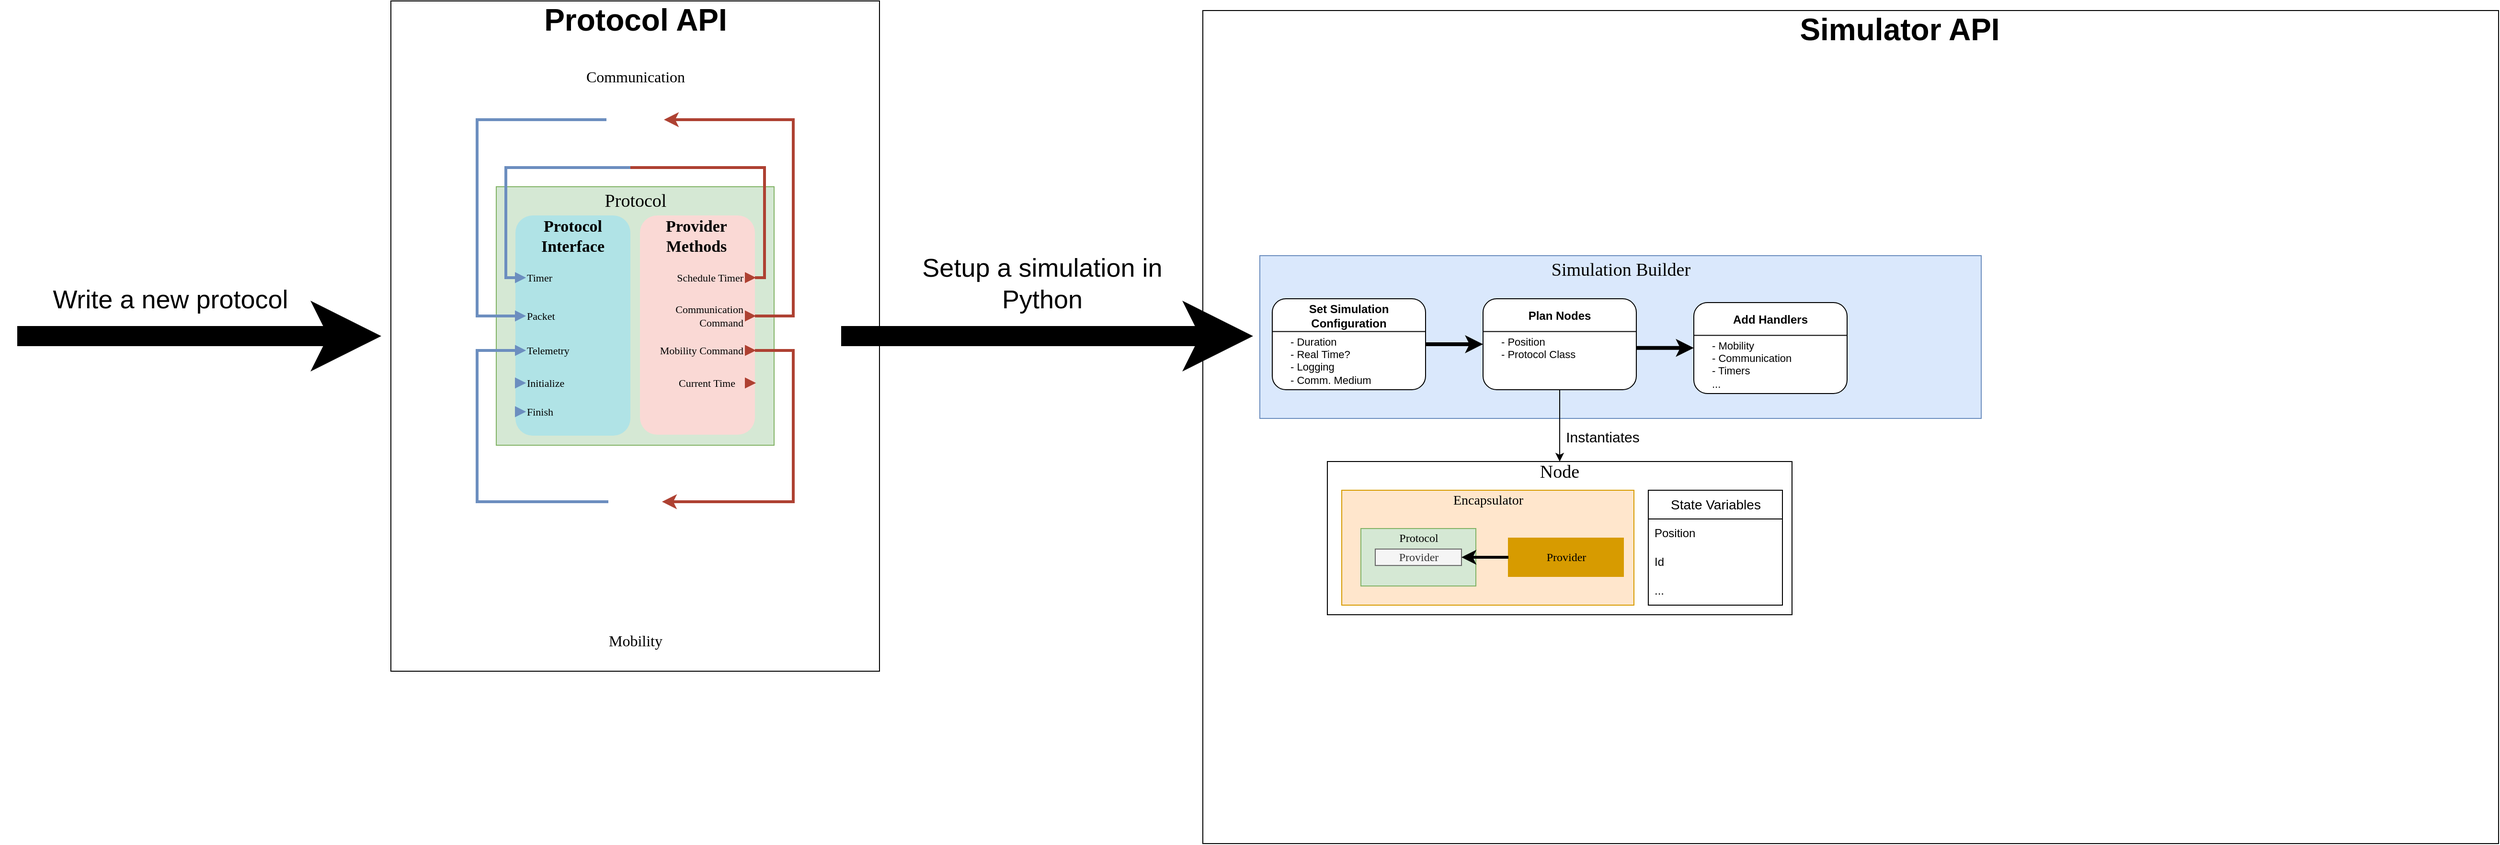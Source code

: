 <mxfile version="22.0.2" type="github">
  <diagram name="Página-1" id="JFDIJl9FU-yym7yxDOXc">
    <mxGraphModel dx="3703" dy="2240" grid="1" gridSize="10" guides="1" tooltips="1" connect="1" arrows="1" fold="1" page="1" pageScale="1" pageWidth="827" pageHeight="1169" math="0" shadow="0">
      <root>
        <mxCell id="0" />
        <mxCell id="1" parent="0" />
        <mxCell id="u4TQjI2K60CeYTTPA7BV-3" value="" style="rounded=0;whiteSpace=wrap;html=1;movable=0;resizable=0;rotatable=0;deletable=0;editable=0;locked=1;connectable=0;" parent="1" vertex="1">
          <mxGeometry x="137.5" y="-60" width="1352.5" height="870" as="geometry" />
        </mxCell>
        <mxCell id="u4TQjI2K60CeYTTPA7BV-1" value="" style="rounded=0;whiteSpace=wrap;html=1;movable=0;resizable=0;rotatable=0;deletable=0;editable=0;locked=1;connectable=0;" parent="1" vertex="1">
          <mxGeometry x="-710" y="-70" width="510" height="700" as="geometry" />
        </mxCell>
        <mxCell id="QErxzdIJ6907Oo8gtUWh-29" value="" style="rounded=0;whiteSpace=wrap;html=1;fillColor=#d5e8d4;strokeColor=#82b366;fontFamily=Verdana;" parent="1" vertex="1">
          <mxGeometry x="-600" y="124" width="290" height="270" as="geometry" />
        </mxCell>
        <mxCell id="QErxzdIJ6907Oo8gtUWh-71" value="" style="rounded=1;whiteSpace=wrap;html=1;strokeColor=none;fillColor=#fad9d5;fontFamily=Verdana;" parent="1" vertex="1">
          <mxGeometry x="-450" y="154" width="120" height="229" as="geometry" />
        </mxCell>
        <mxCell id="QErxzdIJ6907Oo8gtUWh-72" value="&lt;font size=&quot;1&quot;&gt;&lt;b style=&quot;font-size: 17px;&quot;&gt;Provider Methods&lt;/b&gt;&lt;/font&gt;" style="text;html=1;strokeColor=none;fillColor=none;align=center;verticalAlign=middle;whiteSpace=wrap;rounded=0;rotation=0;fontFamily=Verdana;" parent="1" vertex="1">
          <mxGeometry x="-443.5" y="156" width="103.5" height="40" as="geometry" />
        </mxCell>
        <mxCell id="QErxzdIJ6907Oo8gtUWh-69" value="" style="rounded=1;whiteSpace=wrap;html=1;strokeColor=none;fillColor=#b0e3e6;fontFamily=Verdana;" parent="1" vertex="1">
          <mxGeometry x="-580" y="154" width="120" height="230" as="geometry" />
        </mxCell>
        <mxCell id="QErxzdIJ6907Oo8gtUWh-30" value="&lt;font style=&quot;font-size: 19px;&quot;&gt;Protocol&lt;/font&gt;" style="text;html=1;strokeColor=none;fillColor=none;align=center;verticalAlign=middle;whiteSpace=wrap;rounded=0;fontFamily=Verdana;" parent="1" vertex="1">
          <mxGeometry x="-492.5" y="124" width="75" height="30" as="geometry" />
        </mxCell>
        <mxCell id="QErxzdIJ6907Oo8gtUWh-32" value="" style="triangle;whiteSpace=wrap;html=1;fillColor=#6c8ebf;strokeColor=#6c8ebf;fontFamily=Verdana;" parent="1" vertex="1">
          <mxGeometry x="-580" y="214" width="10" height="10" as="geometry" />
        </mxCell>
        <mxCell id="QErxzdIJ6907Oo8gtUWh-33" value="" style="triangle;whiteSpace=wrap;html=1;fillColor=#6c8ebf;strokeColor=#6c8ebf;fontFamily=Verdana;" parent="1" vertex="1">
          <mxGeometry x="-580" y="254" width="10" height="10" as="geometry" />
        </mxCell>
        <mxCell id="QErxzdIJ6907Oo8gtUWh-34" value="" style="triangle;whiteSpace=wrap;html=1;fillColor=#6c8ebf;strokeColor=#6c8ebf;fontFamily=Verdana;" parent="1" vertex="1">
          <mxGeometry x="-580" y="290" width="10" height="10" as="geometry" />
        </mxCell>
        <mxCell id="QErxzdIJ6907Oo8gtUWh-35" value="Timer" style="text;html=1;strokeColor=none;fillColor=none;align=left;verticalAlign=middle;whiteSpace=wrap;rounded=0;fontSize=11;fontFamily=Verdana;" parent="1" vertex="1">
          <mxGeometry x="-570" y="204" width="40" height="30" as="geometry" />
        </mxCell>
        <mxCell id="QErxzdIJ6907Oo8gtUWh-36" value="Packet" style="text;html=1;strokeColor=none;fillColor=none;align=left;verticalAlign=middle;whiteSpace=wrap;rounded=0;fontSize=11;fontFamily=Verdana;" parent="1" vertex="1">
          <mxGeometry x="-570" y="244" width="40" height="30" as="geometry" />
        </mxCell>
        <mxCell id="QErxzdIJ6907Oo8gtUWh-37" value="Telemetry" style="text;html=1;strokeColor=none;fillColor=none;align=left;verticalAlign=middle;whiteSpace=wrap;rounded=0;fontSize=11;fontFamily=Verdana;" parent="1" vertex="1">
          <mxGeometry x="-570" y="280" width="60" height="30" as="geometry" />
        </mxCell>
        <mxCell id="QErxzdIJ6907Oo8gtUWh-44" style="edgeStyle=orthogonalEdgeStyle;rounded=0;orthogonalLoop=1;jettySize=auto;html=1;exitX=0;exitY=0.5;exitDx=0;exitDy=0;entryX=0;entryY=0.5;entryDx=0;entryDy=0;endArrow=none;endFill=0;fillColor=#dae8fc;strokeColor=#6c8ebf;strokeWidth=3;fontFamily=Verdana;" parent="1" source="QErxzdIJ6907Oo8gtUWh-42" target="QErxzdIJ6907Oo8gtUWh-33" edge="1">
          <mxGeometry relative="1" as="geometry">
            <Array as="points">
              <mxPoint x="-620" y="54" />
              <mxPoint x="-620" y="259" />
            </Array>
          </mxGeometry>
        </mxCell>
        <mxCell id="QErxzdIJ6907Oo8gtUWh-42" value="" style="shape=image;verticalLabelPosition=bottom;labelBackgroundColor=#ffffff;verticalAlign=top;aspect=fixed;imageAspect=0;image=https://bbn1.bbnradio.org/portuguese/wp-content/uploads/sites/6/2013/04/radio-tower-512-icon-201310543.png;fontFamily=Verdana;" parent="1" vertex="1">
          <mxGeometry x="-485" y="24" width="60" height="60" as="geometry" />
        </mxCell>
        <mxCell id="QErxzdIJ6907Oo8gtUWh-46" style="edgeStyle=orthogonalEdgeStyle;rounded=0;orthogonalLoop=1;jettySize=auto;html=1;exitX=0;exitY=0.5;exitDx=0;exitDy=0;entryX=0;entryY=0.5;entryDx=0;entryDy=0;endArrow=none;endFill=0;fillColor=#dae8fc;strokeColor=#6c8ebf;strokeWidth=3;fontFamily=Verdana;" parent="1" source="QErxzdIJ6907Oo8gtUWh-43" target="QErxzdIJ6907Oo8gtUWh-34" edge="1">
          <mxGeometry relative="1" as="geometry">
            <Array as="points">
              <mxPoint x="-620" y="453" />
              <mxPoint x="-620" y="295" />
            </Array>
          </mxGeometry>
        </mxCell>
        <mxCell id="QErxzdIJ6907Oo8gtUWh-43" value="" style="shape=image;verticalLabelPosition=bottom;labelBackgroundColor=#ffffff;verticalAlign=top;aspect=fixed;imageAspect=0;image=https://cdn-icons-png.flaticon.com/512/5115/5115780.png;fontFamily=Verdana;" parent="1" vertex="1">
          <mxGeometry x="-483" y="425" width="56" height="56" as="geometry" />
        </mxCell>
        <mxCell id="QErxzdIJ6907Oo8gtUWh-54" style="edgeStyle=orthogonalEdgeStyle;rounded=0;orthogonalLoop=1;jettySize=auto;html=1;exitX=1;exitY=0.5;exitDx=0;exitDy=0;entryX=0;entryY=0.5;entryDx=0;entryDy=0;endArrow=none;endFill=0;fillColor=#dae8fc;strokeColor=#6c8ebf;strokeWidth=3;fontFamily=Verdana;" parent="1" source="QErxzdIJ6907Oo8gtUWh-47" target="QErxzdIJ6907Oo8gtUWh-32" edge="1">
          <mxGeometry relative="1" as="geometry">
            <Array as="points">
              <mxPoint x="-320" y="219" />
              <mxPoint x="-320" y="104" />
              <mxPoint x="-590" y="104" />
              <mxPoint x="-590" y="219" />
            </Array>
          </mxGeometry>
        </mxCell>
        <mxCell id="QErxzdIJ6907Oo8gtUWh-56" style="edgeStyle=orthogonalEdgeStyle;rounded=0;orthogonalLoop=1;jettySize=auto;html=1;exitX=1;exitY=0.5;exitDx=0;exitDy=0;strokeWidth=3;endArrow=none;endFill=0;fillColor=#fad9d5;strokeColor=#ae4132;fontFamily=Verdana;" parent="1" source="QErxzdIJ6907Oo8gtUWh-47" edge="1">
          <mxGeometry relative="1" as="geometry">
            <mxPoint x="-460" y="104" as="targetPoint" />
            <Array as="points">
              <mxPoint x="-320" y="219" />
              <mxPoint x="-320" y="104" />
            </Array>
          </mxGeometry>
        </mxCell>
        <mxCell id="QErxzdIJ6907Oo8gtUWh-47" value="" style="triangle;whiteSpace=wrap;html=1;fillColor=#AE4132;strokeColor=#ae4132;fontFamily=Verdana;" parent="1" vertex="1">
          <mxGeometry x="-340" y="214" width="10" height="10" as="geometry" />
        </mxCell>
        <mxCell id="QErxzdIJ6907Oo8gtUWh-53" style="edgeStyle=orthogonalEdgeStyle;rounded=0;orthogonalLoop=1;jettySize=auto;html=1;exitX=1;exitY=0.5;exitDx=0;exitDy=0;entryX=1;entryY=0.5;entryDx=0;entryDy=0;strokeWidth=3;strokeColor=#ae4132;fillColor=#fad9d5;fontFamily=Verdana;" parent="1" source="QErxzdIJ6907Oo8gtUWh-48" target="QErxzdIJ6907Oo8gtUWh-42" edge="1">
          <mxGeometry relative="1" as="geometry">
            <Array as="points">
              <mxPoint x="-290" y="259" />
              <mxPoint x="-290" y="54" />
            </Array>
          </mxGeometry>
        </mxCell>
        <mxCell id="QErxzdIJ6907Oo8gtUWh-48" value="" style="triangle;whiteSpace=wrap;html=1;fillColor=#AE4132;strokeColor=#ae4132;fontFamily=Verdana;" parent="1" vertex="1">
          <mxGeometry x="-340" y="254" width="10" height="10" as="geometry" />
        </mxCell>
        <mxCell id="QErxzdIJ6907Oo8gtUWh-55" style="edgeStyle=orthogonalEdgeStyle;rounded=0;orthogonalLoop=1;jettySize=auto;html=1;exitX=1;exitY=0.5;exitDx=0;exitDy=0;entryX=1;entryY=0.5;entryDx=0;entryDy=0;strokeWidth=3;strokeColor=#ae4132;fillColor=#fad9d5;fontFamily=Verdana;" parent="1" source="QErxzdIJ6907Oo8gtUWh-49" target="QErxzdIJ6907Oo8gtUWh-43" edge="1">
          <mxGeometry relative="1" as="geometry">
            <Array as="points">
              <mxPoint x="-290" y="295" />
              <mxPoint x="-290" y="453" />
            </Array>
          </mxGeometry>
        </mxCell>
        <mxCell id="QErxzdIJ6907Oo8gtUWh-49" value="" style="triangle;whiteSpace=wrap;html=1;fillColor=#AE4132;strokeColor=#ae4132;fontFamily=Verdana;" parent="1" vertex="1">
          <mxGeometry x="-340" y="290" width="10" height="10" as="geometry" />
        </mxCell>
        <mxCell id="QErxzdIJ6907Oo8gtUWh-50" value="Schedule Timer" style="text;html=1;strokeColor=none;fillColor=none;align=right;verticalAlign=middle;whiteSpace=wrap;rounded=0;fontSize=11;fontFamily=Verdana;" parent="1" vertex="1">
          <mxGeometry x="-450" y="204" width="110" height="30" as="geometry" />
        </mxCell>
        <mxCell id="QErxzdIJ6907Oo8gtUWh-51" value="Communication Command" style="text;html=1;strokeColor=none;fillColor=none;align=right;verticalAlign=middle;whiteSpace=wrap;rounded=0;fontSize=11;fontFamily=Verdana;" parent="1" vertex="1">
          <mxGeometry x="-460" y="244" width="120" height="30" as="geometry" />
        </mxCell>
        <mxCell id="QErxzdIJ6907Oo8gtUWh-52" value="Mobility Command" style="text;html=1;strokeColor=none;fillColor=none;align=right;verticalAlign=middle;whiteSpace=wrap;rounded=0;fontSize=11;fontFamily=Verdana;" parent="1" vertex="1">
          <mxGeometry x="-460" y="280" width="120" height="30" as="geometry" />
        </mxCell>
        <mxCell id="QErxzdIJ6907Oo8gtUWh-57" value="&lt;font style=&quot;font-size: 16px;&quot;&gt;Communication&lt;/font&gt;" style="text;html=1;strokeColor=none;fillColor=none;align=center;verticalAlign=middle;whiteSpace=wrap;rounded=0;fontFamily=Verdana;" parent="1" vertex="1">
          <mxGeometry x="-521.5" y="-6" width="133" height="30" as="geometry" />
        </mxCell>
        <mxCell id="QErxzdIJ6907Oo8gtUWh-58" value="&lt;font style=&quot;font-size: 16px;&quot;&gt;Mobility&lt;/font&gt;" style="text;html=1;strokeColor=none;fillColor=none;align=center;verticalAlign=middle;whiteSpace=wrap;rounded=0;fontFamily=Verdana;" parent="1" vertex="1">
          <mxGeometry x="-521.5" y="583" width="133" height="30" as="geometry" />
        </mxCell>
        <mxCell id="QErxzdIJ6907Oo8gtUWh-59" value="" style="triangle;whiteSpace=wrap;html=1;fillColor=#AE4132;strokeColor=#ae4132;fontFamily=Verdana;" parent="1" vertex="1">
          <mxGeometry x="-340" y="324" width="10" height="10" as="geometry" />
        </mxCell>
        <mxCell id="QErxzdIJ6907Oo8gtUWh-60" value="Current Time" style="text;html=1;strokeColor=none;fillColor=none;align=center;verticalAlign=middle;whiteSpace=wrap;rounded=0;fontSize=11;fontFamily=Verdana;" parent="1" vertex="1">
          <mxGeometry x="-420" y="314" width="80" height="30" as="geometry" />
        </mxCell>
        <mxCell id="QErxzdIJ6907Oo8gtUWh-63" value="" style="triangle;whiteSpace=wrap;html=1;fillColor=#6c8ebf;strokeColor=#6c8ebf;fontFamily=Verdana;" parent="1" vertex="1">
          <mxGeometry x="-580" y="324" width="10" height="10" as="geometry" />
        </mxCell>
        <mxCell id="QErxzdIJ6907Oo8gtUWh-64" value="Initialize" style="text;html=1;strokeColor=none;fillColor=none;align=left;verticalAlign=middle;whiteSpace=wrap;rounded=0;fontSize=11;fontFamily=Verdana;" parent="1" vertex="1">
          <mxGeometry x="-570" y="314" width="60" height="30" as="geometry" />
        </mxCell>
        <mxCell id="QErxzdIJ6907Oo8gtUWh-65" value="" style="triangle;whiteSpace=wrap;html=1;fillColor=#6c8ebf;strokeColor=#6c8ebf;fontFamily=Verdana;" parent="1" vertex="1">
          <mxGeometry x="-580" y="354" width="10" height="10" as="geometry" />
        </mxCell>
        <mxCell id="QErxzdIJ6907Oo8gtUWh-66" value="Finish" style="text;html=1;strokeColor=none;fillColor=none;align=left;verticalAlign=middle;whiteSpace=wrap;rounded=0;fontSize=11;fontFamily=Verdana;" parent="1" vertex="1">
          <mxGeometry x="-570" y="344" width="60" height="30" as="geometry" />
        </mxCell>
        <mxCell id="QErxzdIJ6907Oo8gtUWh-73" value="&lt;font size=&quot;1&quot;&gt;&lt;b style=&quot;font-size: 17px;&quot;&gt;Protocol Interface&lt;br&gt;&lt;/b&gt;&lt;/font&gt;" style="text;html=1;strokeColor=none;fillColor=none;align=center;verticalAlign=middle;whiteSpace=wrap;rounded=0;rotation=0;fontFamily=Verdana;" parent="1" vertex="1">
          <mxGeometry x="-571.75" y="156" width="103.5" height="40" as="geometry" />
        </mxCell>
        <mxCell id="u4TQjI2K60CeYTTPA7BV-2" value="&lt;font style=&quot;font-size: 32px;&quot;&gt;&lt;b&gt;Protocol API&lt;/b&gt;&lt;/font&gt;" style="text;html=1;strokeColor=none;fillColor=none;align=center;verticalAlign=middle;whiteSpace=wrap;rounded=0;" parent="1" vertex="1">
          <mxGeometry x="-557.5" y="-70" width="205" height="40" as="geometry" />
        </mxCell>
        <mxCell id="u4TQjI2K60CeYTTPA7BV-4" value="&lt;font style=&quot;font-size: 32px;&quot;&gt;&lt;b&gt;Simulator API&lt;/b&gt;&lt;/font&gt;" style="text;html=1;strokeColor=none;fillColor=none;align=center;verticalAlign=middle;whiteSpace=wrap;rounded=0;" parent="1" vertex="1">
          <mxGeometry x="750" y="-60" width="230" height="40" as="geometry" />
        </mxCell>
        <mxCell id="u4TQjI2K60CeYTTPA7BV-5" value="" style="endArrow=classic;html=1;rounded=0;strokeWidth=21;" parent="1" edge="1">
          <mxGeometry width="50" height="50" relative="1" as="geometry">
            <mxPoint x="-240" y="280" as="sourcePoint" />
            <mxPoint x="190" y="280" as="targetPoint" />
          </mxGeometry>
        </mxCell>
        <mxCell id="u4TQjI2K60CeYTTPA7BV-6" value="&lt;font style=&quot;font-size: 27px;&quot;&gt;Setup a simulation in Python&lt;/font&gt;" style="text;html=1;strokeColor=none;fillColor=none;align=center;verticalAlign=middle;whiteSpace=wrap;rounded=0;" parent="1" vertex="1">
          <mxGeometry x="-175" y="185" width="290" height="79" as="geometry" />
        </mxCell>
        <mxCell id="u4TQjI2K60CeYTTPA7BV-7" value="" style="endArrow=classic;html=1;rounded=0;strokeWidth=21;" parent="1" edge="1">
          <mxGeometry width="50" height="50" relative="1" as="geometry">
            <mxPoint x="-1100" y="280" as="sourcePoint" />
            <mxPoint x="-720" y="280" as="targetPoint" />
          </mxGeometry>
        </mxCell>
        <mxCell id="u4TQjI2K60CeYTTPA7BV-8" value="&lt;font style=&quot;font-size: 27px;&quot;&gt;Write a new protocol&lt;/font&gt;" style="text;html=1;strokeColor=none;fillColor=none;align=center;verticalAlign=middle;whiteSpace=wrap;rounded=0;" parent="1" vertex="1">
          <mxGeometry x="-1085" y="220" width="290" height="44" as="geometry" />
        </mxCell>
        <mxCell id="u4TQjI2K60CeYTTPA7BV-9" value="" style="rounded=0;whiteSpace=wrap;html=1;fillColor=#dae8fc;strokeColor=#6c8ebf;" parent="1" vertex="1">
          <mxGeometry x="197" y="196" width="753" height="170" as="geometry" />
        </mxCell>
        <mxCell id="u4TQjI2K60CeYTTPA7BV-25" style="edgeStyle=orthogonalEdgeStyle;rounded=0;orthogonalLoop=1;jettySize=auto;html=1;exitX=1;exitY=0.5;exitDx=0;exitDy=0;entryX=0;entryY=0.5;entryDx=0;entryDy=0;strokeWidth=4;" parent="1" source="u4TQjI2K60CeYTTPA7BV-17" target="u4TQjI2K60CeYTTPA7BV-21" edge="1">
          <mxGeometry relative="1" as="geometry" />
        </mxCell>
        <mxCell id="u4TQjI2K60CeYTTPA7BV-17" value="" style="rounded=1;whiteSpace=wrap;html=1;" parent="1" vertex="1">
          <mxGeometry x="210" y="241" width="160" height="95" as="geometry" />
        </mxCell>
        <mxCell id="u4TQjI2K60CeYTTPA7BV-18" value="Set Simulation Configuration" style="text;html=1;strokeColor=none;fillColor=none;align=center;verticalAlign=middle;whiteSpace=wrap;rounded=0;fontStyle=1" parent="1" vertex="1">
          <mxGeometry x="230" y="241" width="120" height="35" as="geometry" />
        </mxCell>
        <mxCell id="u4TQjI2K60CeYTTPA7BV-19" value="&lt;span style=&quot;background-color: initial;&quot;&gt;- Duration&lt;/span&gt;&lt;br&gt;&lt;span style=&quot;background-color: initial;&quot;&gt;- Real Time?&lt;/span&gt;&lt;br&gt;&lt;span style=&quot;background-color: initial;&quot;&gt;- Logging&lt;br&gt;- Comm. Medium&lt;br&gt;&lt;/span&gt;" style="text;html=1;strokeColor=none;fillColor=none;align=left;verticalAlign=top;whiteSpace=wrap;rounded=0;fontSize=11;" parent="1" vertex="1">
          <mxGeometry x="227" y="273" width="126" height="76" as="geometry" />
        </mxCell>
        <mxCell id="u4TQjI2K60CeYTTPA7BV-20" value="" style="endArrow=none;html=1;rounded=0;exitX=0;exitY=0.25;exitDx=0;exitDy=0;entryX=1;entryY=0.25;entryDx=0;entryDy=0;" parent="1" edge="1">
          <mxGeometry width="50" height="50" relative="1" as="geometry">
            <mxPoint x="210" y="275.25" as="sourcePoint" />
            <mxPoint x="370" y="275.25" as="targetPoint" />
          </mxGeometry>
        </mxCell>
        <mxCell id="XAEKoSzZr3mbnZ2-COky-30" style="edgeStyle=orthogonalEdgeStyle;rounded=0;orthogonalLoop=1;jettySize=auto;html=1;exitX=0.5;exitY=1;exitDx=0;exitDy=0;entryX=0.5;entryY=0;entryDx=0;entryDy=0;" edge="1" parent="1" source="u4TQjI2K60CeYTTPA7BV-21" target="XAEKoSzZr3mbnZ2-COky-14">
          <mxGeometry relative="1" as="geometry" />
        </mxCell>
        <mxCell id="u4TQjI2K60CeYTTPA7BV-21" value="" style="rounded=1;whiteSpace=wrap;html=1;" parent="1" vertex="1">
          <mxGeometry x="430" y="241" width="160" height="95" as="geometry" />
        </mxCell>
        <mxCell id="u4TQjI2K60CeYTTPA7BV-22" value="Plan Nodes" style="text;html=1;strokeColor=none;fillColor=none;align=center;verticalAlign=middle;whiteSpace=wrap;rounded=0;fontStyle=1" parent="1" vertex="1">
          <mxGeometry x="450" y="241" width="120" height="35" as="geometry" />
        </mxCell>
        <mxCell id="u4TQjI2K60CeYTTPA7BV-23" value="&lt;span style=&quot;background-color: initial;&quot;&gt;- Position&lt;br&gt;- Protocol Class&lt;br&gt;&lt;/span&gt;" style="text;html=1;strokeColor=none;fillColor=none;align=left;verticalAlign=top;whiteSpace=wrap;rounded=0;fontSize=11;" parent="1" vertex="1">
          <mxGeometry x="447" y="273" width="126" height="53" as="geometry" />
        </mxCell>
        <mxCell id="u4TQjI2K60CeYTTPA7BV-24" value="" style="endArrow=none;html=1;rounded=0;exitX=0;exitY=0.25;exitDx=0;exitDy=0;entryX=1;entryY=0.25;entryDx=0;entryDy=0;" parent="1" edge="1">
          <mxGeometry width="50" height="50" relative="1" as="geometry">
            <mxPoint x="430" y="275.25" as="sourcePoint" />
            <mxPoint x="590" y="275.25" as="targetPoint" />
          </mxGeometry>
        </mxCell>
        <mxCell id="XAEKoSzZr3mbnZ2-COky-1" value="" style="rounded=1;whiteSpace=wrap;html=1;" vertex="1" parent="1">
          <mxGeometry x="650" y="245" width="160" height="95" as="geometry" />
        </mxCell>
        <mxCell id="XAEKoSzZr3mbnZ2-COky-2" value="Add Handlers" style="text;html=1;strokeColor=none;fillColor=none;align=center;verticalAlign=middle;whiteSpace=wrap;rounded=0;fontStyle=1" vertex="1" parent="1">
          <mxGeometry x="670" y="245" width="120" height="35" as="geometry" />
        </mxCell>
        <mxCell id="XAEKoSzZr3mbnZ2-COky-3" value="&lt;span style=&quot;background-color: initial;&quot;&gt;- Mobility&lt;br&gt;- Communication&lt;br&gt;- Timers&lt;br&gt;...&lt;br&gt;&lt;/span&gt;" style="text;html=1;strokeColor=none;fillColor=none;align=left;verticalAlign=top;whiteSpace=wrap;rounded=0;fontSize=11;" vertex="1" parent="1">
          <mxGeometry x="667" y="277" width="126" height="53" as="geometry" />
        </mxCell>
        <mxCell id="XAEKoSzZr3mbnZ2-COky-4" value="" style="endArrow=none;html=1;rounded=0;exitX=0;exitY=0.25;exitDx=0;exitDy=0;entryX=1;entryY=0.25;entryDx=0;entryDy=0;" edge="1" parent="1">
          <mxGeometry width="50" height="50" relative="1" as="geometry">
            <mxPoint x="650" y="279.25" as="sourcePoint" />
            <mxPoint x="810" y="279.25" as="targetPoint" />
          </mxGeometry>
        </mxCell>
        <mxCell id="XAEKoSzZr3mbnZ2-COky-5" style="edgeStyle=orthogonalEdgeStyle;rounded=0;orthogonalLoop=1;jettySize=auto;html=1;exitX=1;exitY=0.5;exitDx=0;exitDy=0;entryX=0;entryY=0.5;entryDx=0;entryDy=0;strokeWidth=4;" edge="1" parent="1">
          <mxGeometry relative="1" as="geometry">
            <mxPoint x="590" y="292.34" as="sourcePoint" />
            <mxPoint x="650" y="292.34" as="targetPoint" />
          </mxGeometry>
        </mxCell>
        <mxCell id="XAEKoSzZr3mbnZ2-COky-6" value="&lt;font style=&quot;font-size: 19px;&quot;&gt;Simulation Builder&lt;/font&gt;" style="text;html=1;strokeColor=none;fillColor=none;align=center;verticalAlign=middle;whiteSpace=wrap;rounded=0;fontFamily=Verdana;" vertex="1" parent="1">
          <mxGeometry x="468.5" y="196" width="210" height="30" as="geometry" />
        </mxCell>
        <mxCell id="XAEKoSzZr3mbnZ2-COky-12" value="" style="rounded=0;whiteSpace=wrap;html=1;" vertex="1" parent="1">
          <mxGeometry x="267.5" y="411" width="485" height="160" as="geometry" />
        </mxCell>
        <mxCell id="XAEKoSzZr3mbnZ2-COky-14" value="&lt;font style=&quot;font-size: 19px;&quot;&gt;Node&lt;/font&gt;" style="text;html=1;strokeColor=none;fillColor=none;align=center;verticalAlign=middle;whiteSpace=wrap;rounded=0;fontFamily=Verdana;" vertex="1" parent="1">
          <mxGeometry x="480" y="411" width="60" height="21" as="geometry" />
        </mxCell>
        <mxCell id="QErxzdIJ6907Oo8gtUWh-24" value="" style="group;verticalAlign=middle;horizontal=0;fillColor=#ffe6cc;strokeColor=#d79b00;container=0;fontFamily=Verdana;" parent="1" vertex="1" connectable="0">
          <mxGeometry x="282.5" y="441" width="305" height="120" as="geometry" />
        </mxCell>
        <mxCell id="QErxzdIJ6907Oo8gtUWh-26" value="&lt;font style=&quot;font-size: 14px;&quot;&gt;Encapsulator&lt;/font&gt;" style="text;html=1;strokeColor=none;fillColor=none;align=center;verticalAlign=middle;whiteSpace=wrap;rounded=0;fontFamily=Verdana;" parent="1" vertex="1">
          <mxGeometry x="358.75" y="441" width="152.5" height="21" as="geometry" />
        </mxCell>
        <mxCell id="QErxzdIJ6907Oo8gtUWh-16" value="" style="group;verticalAlign=middle;horizontal=0;fillColor=#D79B00;strokeColor=#d79b00;fontFamily=Verdana;" parent="1" vertex="1" connectable="0">
          <mxGeometry x="456.5" y="491" width="120" height="40" as="geometry" />
        </mxCell>
        <mxCell id="QErxzdIJ6907Oo8gtUWh-17" value="" style="rounded=0;whiteSpace=wrap;html=1;fillColor=#D79B00;strokeColor=#d79b00;fontFamily=Verdana;" parent="QErxzdIJ6907Oo8gtUWh-16" vertex="1">
          <mxGeometry width="120" height="40" as="geometry" />
        </mxCell>
        <mxCell id="QErxzdIJ6907Oo8gtUWh-19" value="Provider" style="text;html=1;strokeColor=none;fillColor=none;align=center;verticalAlign=middle;whiteSpace=wrap;rounded=0;fontFamily=Verdana;" parent="QErxzdIJ6907Oo8gtUWh-16" vertex="1">
          <mxGeometry x="30" y="15.71" width="60" height="8.571" as="geometry" />
        </mxCell>
        <mxCell id="QErxzdIJ6907Oo8gtUWh-5" value="" style="group;verticalAlign=middle;horizontal=0;fontFamily=Verdana;" parent="1" vertex="1" connectable="0">
          <mxGeometry x="302.5" y="481" width="130" height="60" as="geometry" />
        </mxCell>
        <mxCell id="QErxzdIJ6907Oo8gtUWh-2" value="" style="rounded=0;whiteSpace=wrap;html=1;fillColor=#d5e8d4;strokeColor=#82b366;fontFamily=Verdana;" parent="QErxzdIJ6907Oo8gtUWh-5" vertex="1">
          <mxGeometry width="120" height="60" as="geometry" />
        </mxCell>
        <mxCell id="QErxzdIJ6907Oo8gtUWh-6" value="Protocol" style="text;html=1;strokeColor=none;fillColor=none;align=center;verticalAlign=middle;whiteSpace=wrap;rounded=0;fontFamily=Verdana;" parent="QErxzdIJ6907Oo8gtUWh-5" vertex="1">
          <mxGeometry x="30" width="60" height="20" as="geometry" />
        </mxCell>
        <mxCell id="QErxzdIJ6907Oo8gtUWh-14" value="Provider" style="rounded=0;whiteSpace=wrap;html=1;fillColor=#f5f5f5;strokeColor=#666666;fontColor=#333333;fontFamily=Verdana;" parent="QErxzdIJ6907Oo8gtUWh-5" vertex="1">
          <mxGeometry x="15" y="21.429" width="90" height="17.143" as="geometry" />
        </mxCell>
        <mxCell id="QErxzdIJ6907Oo8gtUWh-27" style="edgeStyle=orthogonalEdgeStyle;rounded=0;orthogonalLoop=1;jettySize=auto;html=1;exitX=0;exitY=0.5;exitDx=0;exitDy=0;entryX=1;entryY=0.5;entryDx=0;entryDy=0;strokeWidth=3;fontFamily=Verdana;" parent="1" source="QErxzdIJ6907Oo8gtUWh-17" target="QErxzdIJ6907Oo8gtUWh-14" edge="1">
          <mxGeometry relative="1" as="geometry" />
        </mxCell>
        <mxCell id="XAEKoSzZr3mbnZ2-COky-24" value="&lt;font style=&quot;font-size: 14px;&quot;&gt;State Variables&lt;/font&gt;" style="swimlane;fontStyle=0;childLayout=stackLayout;horizontal=1;startSize=30;horizontalStack=0;resizeParent=1;resizeParentMax=0;resizeLast=0;collapsible=1;marginBottom=0;whiteSpace=wrap;html=1;" vertex="1" parent="1">
          <mxGeometry x="602.5" y="441" width="140" height="120" as="geometry" />
        </mxCell>
        <mxCell id="XAEKoSzZr3mbnZ2-COky-25" value="Position" style="text;strokeColor=none;fillColor=none;align=left;verticalAlign=middle;spacingLeft=4;spacingRight=4;overflow=hidden;points=[[0,0.5],[1,0.5]];portConstraint=eastwest;rotatable=0;whiteSpace=wrap;html=1;" vertex="1" parent="XAEKoSzZr3mbnZ2-COky-24">
          <mxGeometry y="30" width="140" height="30" as="geometry" />
        </mxCell>
        <mxCell id="XAEKoSzZr3mbnZ2-COky-26" value="Id" style="text;strokeColor=none;fillColor=none;align=left;verticalAlign=middle;spacingLeft=4;spacingRight=4;overflow=hidden;points=[[0,0.5],[1,0.5]];portConstraint=eastwest;rotatable=0;whiteSpace=wrap;html=1;" vertex="1" parent="XAEKoSzZr3mbnZ2-COky-24">
          <mxGeometry y="60" width="140" height="30" as="geometry" />
        </mxCell>
        <mxCell id="XAEKoSzZr3mbnZ2-COky-27" value="..." style="text;strokeColor=none;fillColor=none;align=left;verticalAlign=middle;spacingLeft=4;spacingRight=4;overflow=hidden;points=[[0,0.5],[1,0.5]];portConstraint=eastwest;rotatable=0;whiteSpace=wrap;html=1;" vertex="1" parent="XAEKoSzZr3mbnZ2-COky-24">
          <mxGeometry y="90" width="140" height="30" as="geometry" />
        </mxCell>
        <mxCell id="XAEKoSzZr3mbnZ2-COky-31" value="Instantiates" style="text;html=1;strokeColor=none;fillColor=none;align=center;verticalAlign=middle;whiteSpace=wrap;rounded=0;fontSize=15;" vertex="1" parent="1">
          <mxGeometry x="511.25" y="370" width="87.5" height="30" as="geometry" />
        </mxCell>
      </root>
    </mxGraphModel>
  </diagram>
</mxfile>
